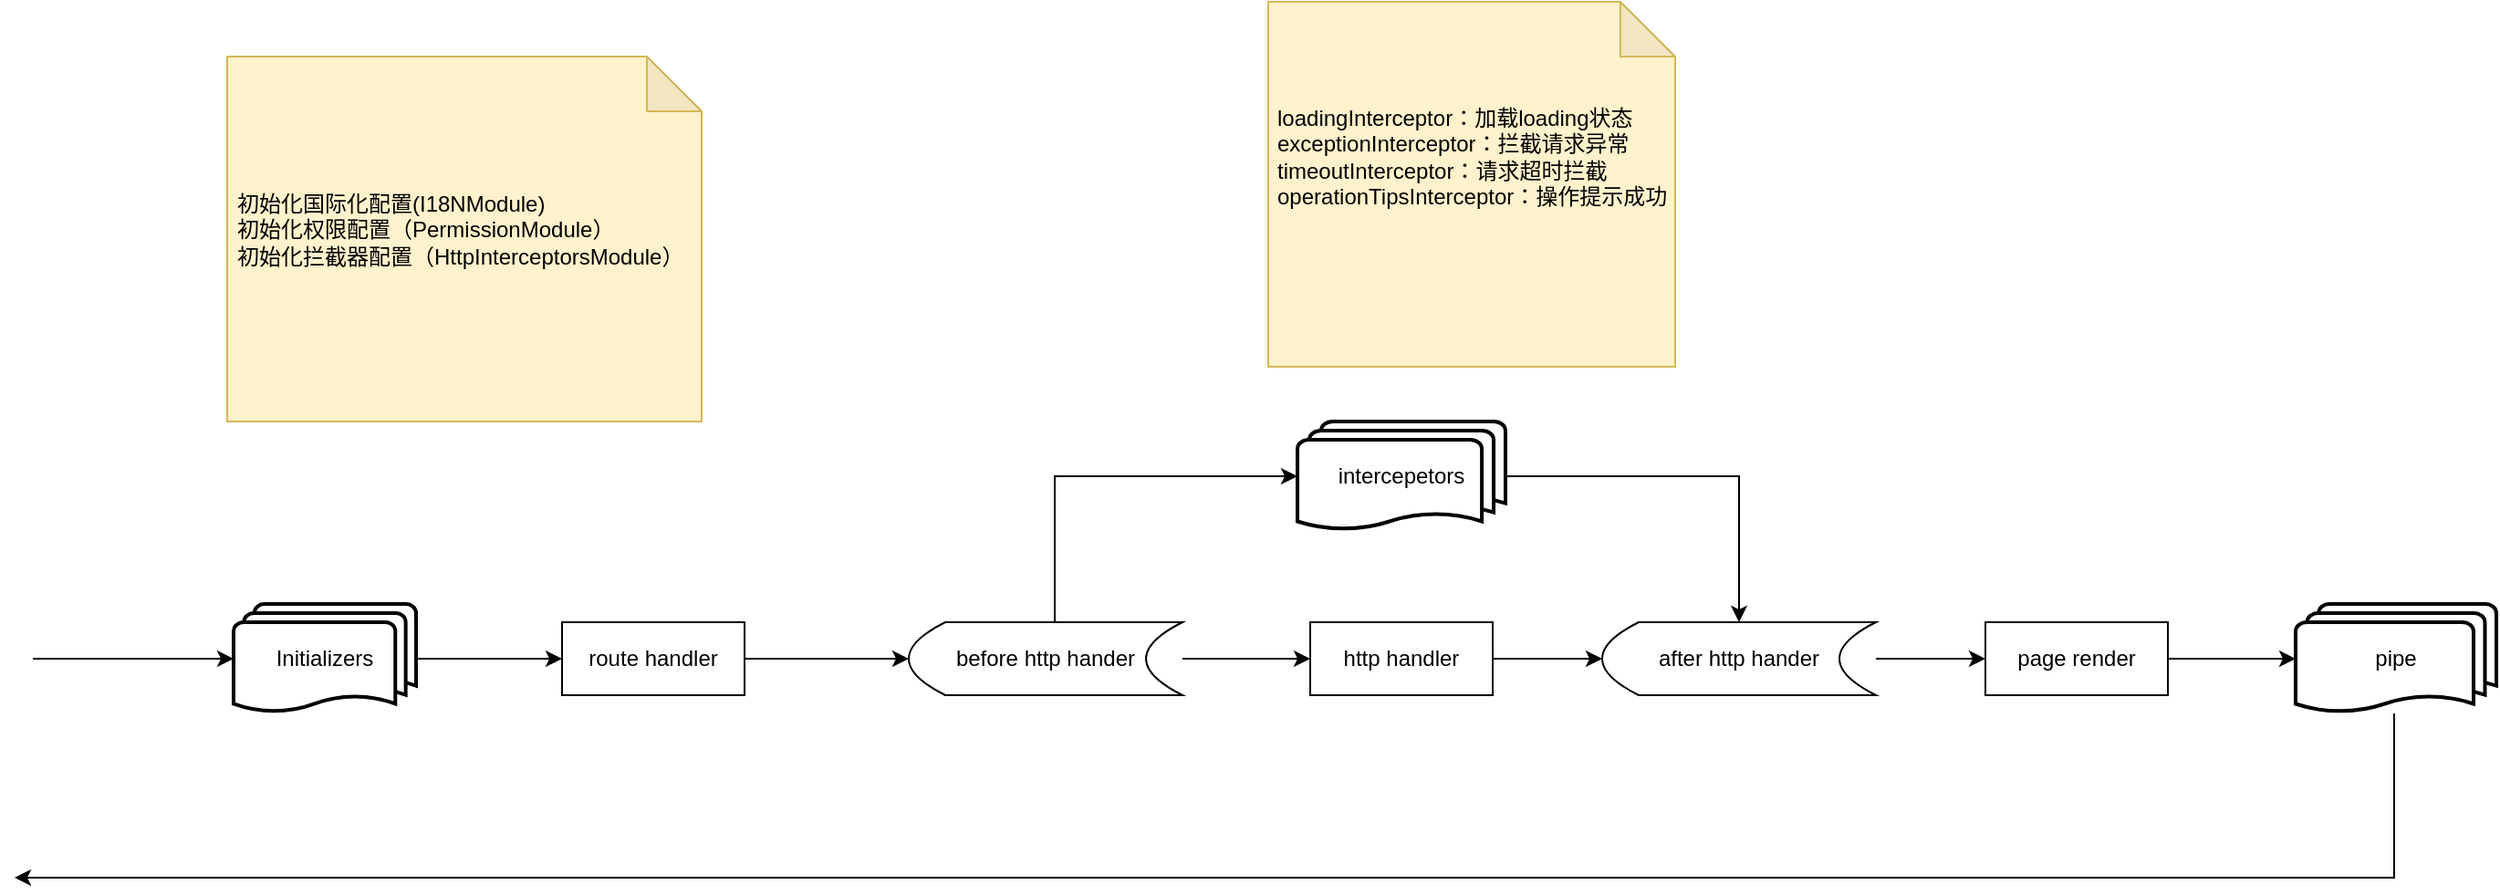 <mxfile version="14.6.1" type="github">
  <diagram id="T_wgZtGjV1-MeDOwSWs3" name="Page-1">
    <mxGraphModel dx="643" dy="833" grid="1" gridSize="10" guides="1" tooltips="1" connect="1" arrows="1" fold="1" page="1" pageScale="1" pageWidth="3300" pageHeight="4681" math="0" shadow="0">
      <root>
        <mxCell id="0" />
        <mxCell id="1" parent="0" />
        <mxCell id="9qD8Qi3YVw1oicKCHrEl-13" style="edgeStyle=orthogonalEdgeStyle;rounded=0;orthogonalLoop=1;jettySize=auto;html=1;" edge="1" parent="1" source="9qD8Qi3YVw1oicKCHrEl-3" target="9qD8Qi3YVw1oicKCHrEl-7">
          <mxGeometry relative="1" as="geometry" />
        </mxCell>
        <mxCell id="9qD8Qi3YVw1oicKCHrEl-3" value="route handler" style="rounded=0;whiteSpace=wrap;html=1;align=center;" vertex="1" parent="1">
          <mxGeometry x="490" y="500" width="100" height="40" as="geometry" />
        </mxCell>
        <mxCell id="9qD8Qi3YVw1oicKCHrEl-12" style="edgeStyle=orthogonalEdgeStyle;rounded=0;orthogonalLoop=1;jettySize=auto;html=1;" edge="1" parent="1" source="9qD8Qi3YVw1oicKCHrEl-4" target="9qD8Qi3YVw1oicKCHrEl-3">
          <mxGeometry relative="1" as="geometry" />
        </mxCell>
        <mxCell id="9qD8Qi3YVw1oicKCHrEl-4" value="&lt;span&gt;Initializers&lt;/span&gt;" style="strokeWidth=2;html=1;shape=mxgraph.flowchart.multi-document;whiteSpace=wrap;align=center;" vertex="1" parent="1">
          <mxGeometry x="310" y="490" width="100" height="60" as="geometry" />
        </mxCell>
        <mxCell id="9qD8Qi3YVw1oicKCHrEl-19" style="edgeStyle=orthogonalEdgeStyle;rounded=0;orthogonalLoop=1;jettySize=auto;html=1;" edge="1" parent="1" source="9qD8Qi3YVw1oicKCHrEl-6">
          <mxGeometry relative="1" as="geometry">
            <mxPoint x="190" y="640" as="targetPoint" />
            <Array as="points">
              <mxPoint x="1494" y="640" />
            </Array>
          </mxGeometry>
        </mxCell>
        <mxCell id="9qD8Qi3YVw1oicKCHrEl-6" value="pipe" style="strokeWidth=2;html=1;shape=mxgraph.flowchart.multi-document;whiteSpace=wrap;align=center;" vertex="1" parent="1">
          <mxGeometry x="1440" y="490" width="110" height="60" as="geometry" />
        </mxCell>
        <mxCell id="9qD8Qi3YVw1oicKCHrEl-14" style="edgeStyle=orthogonalEdgeStyle;rounded=0;orthogonalLoop=1;jettySize=auto;html=1;entryX=0;entryY=0.5;entryDx=0;entryDy=0;" edge="1" parent="1" source="9qD8Qi3YVw1oicKCHrEl-7" target="9qD8Qi3YVw1oicKCHrEl-10">
          <mxGeometry relative="1" as="geometry" />
        </mxCell>
        <mxCell id="9qD8Qi3YVw1oicKCHrEl-22" style="edgeStyle=orthogonalEdgeStyle;rounded=0;orthogonalLoop=1;jettySize=auto;html=1;entryX=0;entryY=0.5;entryDx=0;entryDy=0;entryPerimeter=0;" edge="1" parent="1" source="9qD8Qi3YVw1oicKCHrEl-7" target="9qD8Qi3YVw1oicKCHrEl-21">
          <mxGeometry relative="1" as="geometry">
            <Array as="points">
              <mxPoint x="760" y="420" />
            </Array>
          </mxGeometry>
        </mxCell>
        <mxCell id="9qD8Qi3YVw1oicKCHrEl-7" value="before http hander" style="shape=dataStorage;whiteSpace=wrap;html=1;fixedSize=1;align=center;" vertex="1" parent="1">
          <mxGeometry x="680" y="500" width="150" height="40" as="geometry" />
        </mxCell>
        <mxCell id="9qD8Qi3YVw1oicKCHrEl-16" style="edgeStyle=orthogonalEdgeStyle;rounded=0;orthogonalLoop=1;jettySize=auto;html=1;" edge="1" parent="1" source="9qD8Qi3YVw1oicKCHrEl-9" target="9qD8Qi3YVw1oicKCHrEl-11">
          <mxGeometry relative="1" as="geometry" />
        </mxCell>
        <mxCell id="9qD8Qi3YVw1oicKCHrEl-9" value="after http hander" style="shape=dataStorage;whiteSpace=wrap;html=1;fixedSize=1;align=center;" vertex="1" parent="1">
          <mxGeometry x="1060" y="500" width="150" height="40" as="geometry" />
        </mxCell>
        <mxCell id="9qD8Qi3YVw1oicKCHrEl-15" style="edgeStyle=orthogonalEdgeStyle;rounded=0;orthogonalLoop=1;jettySize=auto;html=1;entryX=0;entryY=0.5;entryDx=0;entryDy=0;" edge="1" parent="1" source="9qD8Qi3YVw1oicKCHrEl-10" target="9qD8Qi3YVw1oicKCHrEl-9">
          <mxGeometry relative="1" as="geometry" />
        </mxCell>
        <mxCell id="9qD8Qi3YVw1oicKCHrEl-10" value="http handler" style="rounded=0;whiteSpace=wrap;html=1;align=center;" vertex="1" parent="1">
          <mxGeometry x="900" y="500" width="100" height="40" as="geometry" />
        </mxCell>
        <mxCell id="9qD8Qi3YVw1oicKCHrEl-18" style="edgeStyle=orthogonalEdgeStyle;rounded=0;orthogonalLoop=1;jettySize=auto;html=1;" edge="1" parent="1" source="9qD8Qi3YVw1oicKCHrEl-11" target="9qD8Qi3YVw1oicKCHrEl-6">
          <mxGeometry relative="1" as="geometry" />
        </mxCell>
        <mxCell id="9qD8Qi3YVw1oicKCHrEl-11" value="page render" style="rounded=0;whiteSpace=wrap;html=1;align=center;" vertex="1" parent="1">
          <mxGeometry x="1270" y="500" width="100" height="40" as="geometry" />
        </mxCell>
        <mxCell id="9qD8Qi3YVw1oicKCHrEl-20" value="" style="endArrow=classic;html=1;entryX=0;entryY=0.5;entryDx=0;entryDy=0;entryPerimeter=0;" edge="1" parent="1" target="9qD8Qi3YVw1oicKCHrEl-4">
          <mxGeometry width="50" height="50" relative="1" as="geometry">
            <mxPoint x="200" y="520" as="sourcePoint" />
            <mxPoint x="240" y="530" as="targetPoint" />
          </mxGeometry>
        </mxCell>
        <mxCell id="9qD8Qi3YVw1oicKCHrEl-23" style="edgeStyle=orthogonalEdgeStyle;rounded=0;orthogonalLoop=1;jettySize=auto;html=1;entryX=0.5;entryY=0;entryDx=0;entryDy=0;" edge="1" parent="1" source="9qD8Qi3YVw1oicKCHrEl-21" target="9qD8Qi3YVw1oicKCHrEl-9">
          <mxGeometry relative="1" as="geometry" />
        </mxCell>
        <mxCell id="9qD8Qi3YVw1oicKCHrEl-21" value="&lt;span&gt;intercepetors&lt;/span&gt;" style="strokeWidth=2;html=1;shape=mxgraph.flowchart.multi-document;whiteSpace=wrap;align=center;" vertex="1" parent="1">
          <mxGeometry x="893" y="390" width="114" height="60" as="geometry" />
        </mxCell>
        <mxCell id="9qD8Qi3YVw1oicKCHrEl-24" value="" style="shape=note;whiteSpace=wrap;html=1;backgroundOutline=1;darkOpacity=0.05;align=left;fillColor=#fff2cc;strokeColor=#d6b656;" vertex="1" parent="1">
          <mxGeometry x="877" y="160" width="223" height="200" as="geometry" />
        </mxCell>
        <mxCell id="9qD8Qi3YVw1oicKCHrEl-25" value="loadingInterceptor：加载loading状态&lt;br&gt;exceptionInterceptor：拦截请求异常&lt;br&gt;timeoutInterceptor：请求超时拦截&lt;br&gt;operationTipsInterceptor：操作提示成功" style="text;html=1;strokeColor=none;fillColor=none;align=left;verticalAlign=middle;whiteSpace=wrap;rounded=0;" vertex="1" parent="1">
          <mxGeometry x="880" y="190" width="220" height="110" as="geometry" />
        </mxCell>
        <mxCell id="9qD8Qi3YVw1oicKCHrEl-26" value="" style="shape=note;whiteSpace=wrap;html=1;backgroundOutline=1;darkOpacity=0.05;align=left;fillColor=#fff2cc;strokeColor=#d6b656;" vertex="1" parent="1">
          <mxGeometry x="306.5" y="190" width="260" height="200" as="geometry" />
        </mxCell>
        <mxCell id="9qD8Qi3YVw1oicKCHrEl-27" value="初始化国际化配置(I18NModule)&lt;br&gt;初始化权限配置（PermissionModule）&lt;br&gt;初始化拦截器配置（HttpInterceptorsModule）" style="text;html=1;strokeColor=none;fillColor=none;align=left;verticalAlign=middle;whiteSpace=wrap;rounded=0;" vertex="1" parent="1">
          <mxGeometry x="310" y="230" width="247" height="110" as="geometry" />
        </mxCell>
      </root>
    </mxGraphModel>
  </diagram>
</mxfile>
